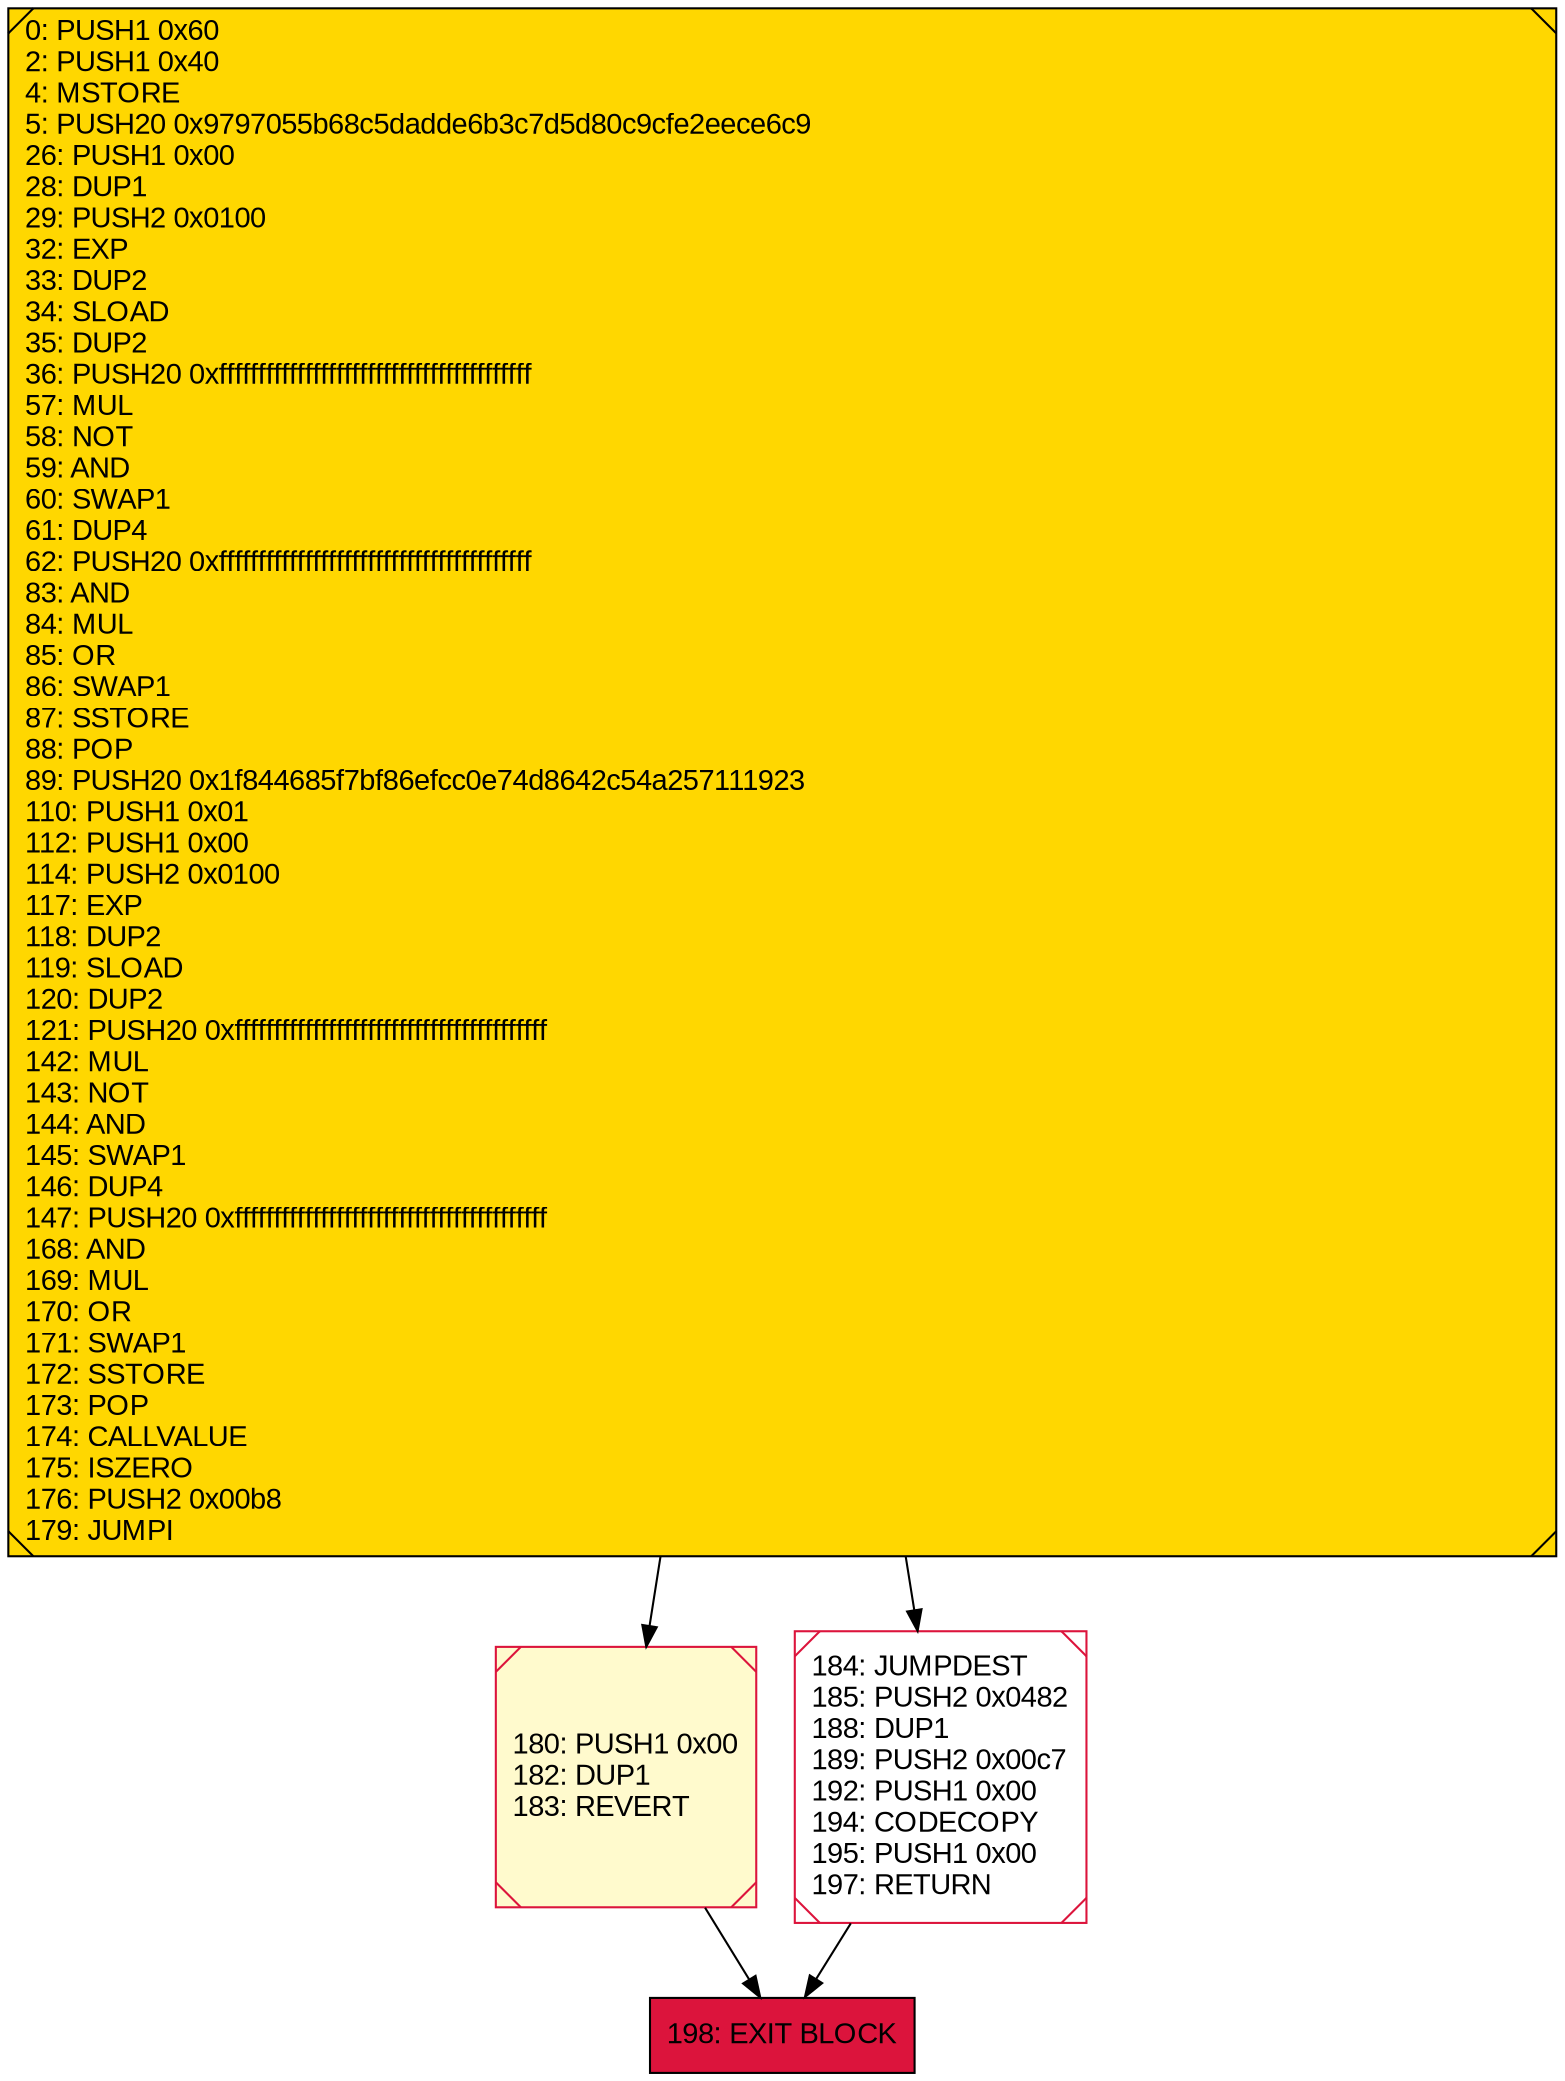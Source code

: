 digraph G {
bgcolor=transparent rankdir=UD;
node [shape=box style=filled color=black fillcolor=white fontname=arial fontcolor=black];
180 [label="180: PUSH1 0x00\l182: DUP1\l183: REVERT\l" fillcolor=lemonchiffon shape=Msquare color=crimson ];
198 [label="198: EXIT BLOCK\l" fillcolor=crimson ];
0 [label="0: PUSH1 0x60\l2: PUSH1 0x40\l4: MSTORE\l5: PUSH20 0x9797055b68c5dadde6b3c7d5d80c9cfe2eece6c9\l26: PUSH1 0x00\l28: DUP1\l29: PUSH2 0x0100\l32: EXP\l33: DUP2\l34: SLOAD\l35: DUP2\l36: PUSH20 0xffffffffffffffffffffffffffffffffffffffff\l57: MUL\l58: NOT\l59: AND\l60: SWAP1\l61: DUP4\l62: PUSH20 0xffffffffffffffffffffffffffffffffffffffff\l83: AND\l84: MUL\l85: OR\l86: SWAP1\l87: SSTORE\l88: POP\l89: PUSH20 0x1f844685f7bf86efcc0e74d8642c54a257111923\l110: PUSH1 0x01\l112: PUSH1 0x00\l114: PUSH2 0x0100\l117: EXP\l118: DUP2\l119: SLOAD\l120: DUP2\l121: PUSH20 0xffffffffffffffffffffffffffffffffffffffff\l142: MUL\l143: NOT\l144: AND\l145: SWAP1\l146: DUP4\l147: PUSH20 0xffffffffffffffffffffffffffffffffffffffff\l168: AND\l169: MUL\l170: OR\l171: SWAP1\l172: SSTORE\l173: POP\l174: CALLVALUE\l175: ISZERO\l176: PUSH2 0x00b8\l179: JUMPI\l" fillcolor=lemonchiffon shape=Msquare fillcolor=gold ];
184 [label="184: JUMPDEST\l185: PUSH2 0x0482\l188: DUP1\l189: PUSH2 0x00c7\l192: PUSH1 0x00\l194: CODECOPY\l195: PUSH1 0x00\l197: RETURN\l" shape=Msquare color=crimson ];
180 -> 198;
0 -> 184;
184 -> 198;
0 -> 180;
}